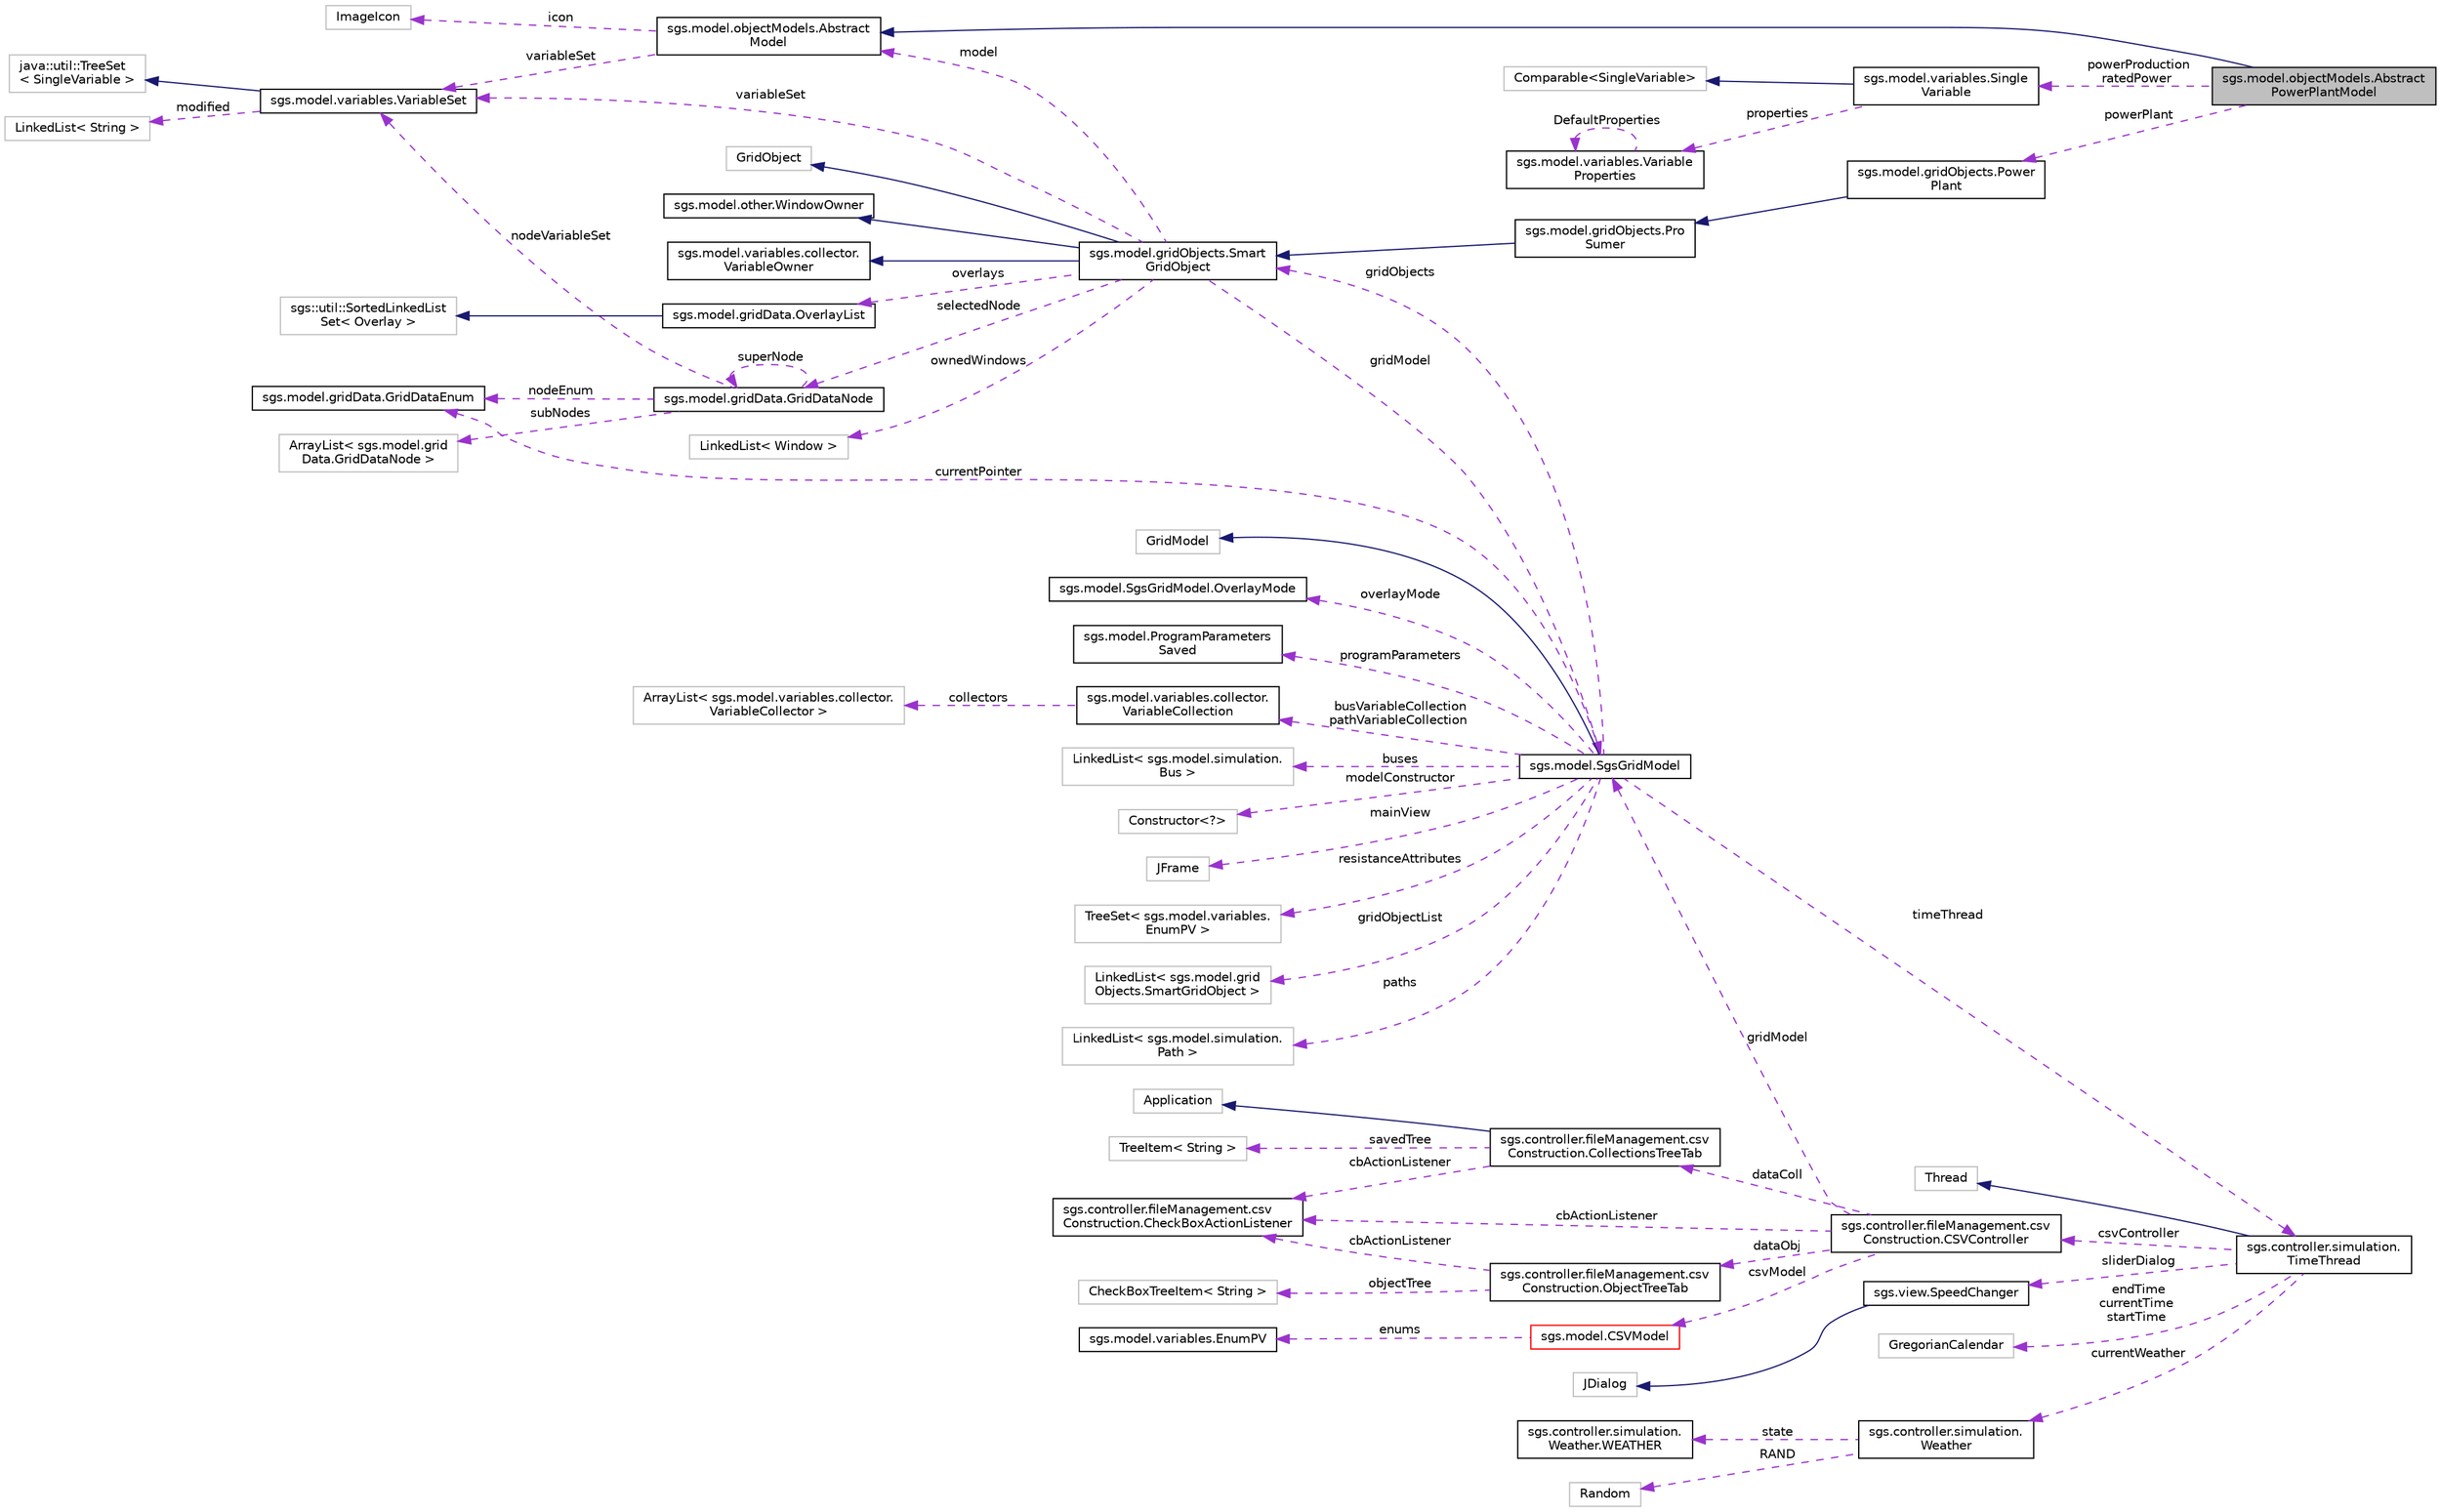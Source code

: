 digraph "sgs.model.objectModels.AbstractPowerPlantModel"
{
  edge [fontname="Helvetica",fontsize="10",labelfontname="Helvetica",labelfontsize="10"];
  node [fontname="Helvetica",fontsize="10",shape=record];
  rankdir="LR";
  Node1 [label="sgs.model.objectModels.Abstract\lPowerPlantModel",height=0.2,width=0.4,color="black", fillcolor="grey75", style="filled" fontcolor="black"];
  Node2 -> Node1 [dir="back",color="midnightblue",fontsize="10",style="solid",fontname="Helvetica"];
  Node2 [label="sgs.model.objectModels.Abstract\lModel",height=0.2,width=0.4,color="black", fillcolor="white", style="filled",URL="$classsgs_1_1model_1_1object_models_1_1_abstract_model.html"];
  Node3 -> Node2 [dir="back",color="darkorchid3",fontsize="10",style="dashed",label=" icon" ,fontname="Helvetica"];
  Node3 [label="ImageIcon",height=0.2,width=0.4,color="grey75", fillcolor="white", style="filled"];
  Node4 -> Node2 [dir="back",color="darkorchid3",fontsize="10",style="dashed",label=" variableSet" ,fontname="Helvetica"];
  Node4 [label="sgs.model.variables.VariableSet",height=0.2,width=0.4,color="black", fillcolor="white", style="filled",URL="$classsgs_1_1model_1_1variables_1_1_variable_set.html"];
  Node5 -> Node4 [dir="back",color="midnightblue",fontsize="10",style="solid",fontname="Helvetica"];
  Node5 [label="java::util::TreeSet\l\< SingleVariable \>",height=0.2,width=0.4,color="grey75", fillcolor="white", style="filled"];
  Node6 -> Node4 [dir="back",color="darkorchid3",fontsize="10",style="dashed",label=" modified" ,fontname="Helvetica"];
  Node6 [label="LinkedList\< String \>",height=0.2,width=0.4,color="grey75", fillcolor="white", style="filled"];
  Node7 -> Node1 [dir="back",color="darkorchid3",fontsize="10",style="dashed",label=" powerProduction\nratedPower" ,fontname="Helvetica"];
  Node7 [label="sgs.model.variables.Single\lVariable",height=0.2,width=0.4,color="black", fillcolor="white", style="filled",URL="$classsgs_1_1model_1_1variables_1_1_single_variable.html"];
  Node8 -> Node7 [dir="back",color="midnightblue",fontsize="10",style="solid",fontname="Helvetica"];
  Node8 [label="Comparable\<SingleVariable\>",height=0.2,width=0.4,color="grey75", fillcolor="white", style="filled"];
  Node9 -> Node7 [dir="back",color="darkorchid3",fontsize="10",style="dashed",label=" properties" ,fontname="Helvetica"];
  Node9 [label="sgs.model.variables.Variable\lProperties",height=0.2,width=0.4,color="black", fillcolor="white", style="filled",URL="$classsgs_1_1model_1_1variables_1_1_variable_properties.html"];
  Node9 -> Node9 [dir="back",color="darkorchid3",fontsize="10",style="dashed",label=" DefaultProperties" ,fontname="Helvetica"];
  Node10 -> Node1 [dir="back",color="darkorchid3",fontsize="10",style="dashed",label=" powerPlant" ,fontname="Helvetica"];
  Node10 [label="sgs.model.gridObjects.Power\lPlant",height=0.2,width=0.4,color="black", fillcolor="white", style="filled",URL="$classsgs_1_1model_1_1grid_objects_1_1_power_plant.html"];
  Node11 -> Node10 [dir="back",color="midnightblue",fontsize="10",style="solid",fontname="Helvetica"];
  Node11 [label="sgs.model.gridObjects.Pro\lSumer",height=0.2,width=0.4,color="black", fillcolor="white", style="filled",URL="$classsgs_1_1model_1_1grid_objects_1_1_pro_sumer.html"];
  Node12 -> Node11 [dir="back",color="midnightblue",fontsize="10",style="solid",fontname="Helvetica"];
  Node12 [label="sgs.model.gridObjects.Smart\lGridObject",height=0.2,width=0.4,color="black", fillcolor="white", style="filled",URL="$classsgs_1_1model_1_1grid_objects_1_1_smart_grid_object.html"];
  Node13 -> Node12 [dir="back",color="midnightblue",fontsize="10",style="solid",fontname="Helvetica"];
  Node13 [label="GridObject",height=0.2,width=0.4,color="grey75", fillcolor="white", style="filled"];
  Node14 -> Node12 [dir="back",color="midnightblue",fontsize="10",style="solid",fontname="Helvetica"];
  Node14 [label="sgs.model.other.WindowOwner",height=0.2,width=0.4,color="black", fillcolor="white", style="filled",URL="$interfacesgs_1_1model_1_1other_1_1_window_owner.html"];
  Node15 -> Node12 [dir="back",color="midnightblue",fontsize="10",style="solid",fontname="Helvetica"];
  Node15 [label="sgs.model.variables.collector.\lVariableOwner",height=0.2,width=0.4,color="black", fillcolor="white", style="filled",URL="$interfacesgs_1_1model_1_1variables_1_1collector_1_1_variable_owner.html"];
  Node16 -> Node12 [dir="back",color="darkorchid3",fontsize="10",style="dashed",label=" overlays" ,fontname="Helvetica"];
  Node16 [label="sgs.model.gridData.OverlayList",height=0.2,width=0.4,color="black", fillcolor="white", style="filled",URL="$classsgs_1_1model_1_1grid_data_1_1_overlay_list.html"];
  Node17 -> Node16 [dir="back",color="midnightblue",fontsize="10",style="solid",fontname="Helvetica"];
  Node17 [label="sgs::util::SortedLinkedList\lSet\< Overlay \>",height=0.2,width=0.4,color="grey75", fillcolor="white", style="filled"];
  Node2 -> Node12 [dir="back",color="darkorchid3",fontsize="10",style="dashed",label=" model" ,fontname="Helvetica"];
  Node18 -> Node12 [dir="back",color="darkorchid3",fontsize="10",style="dashed",label=" selectedNode" ,fontname="Helvetica"];
  Node18 [label="sgs.model.gridData.GridDataNode",height=0.2,width=0.4,color="black", fillcolor="white", style="filled",URL="$classsgs_1_1model_1_1grid_data_1_1_grid_data_node.html"];
  Node19 -> Node18 [dir="back",color="darkorchid3",fontsize="10",style="dashed",label=" nodeEnum" ,fontname="Helvetica"];
  Node19 [label="sgs.model.gridData.GridDataEnum",height=0.2,width=0.4,color="black", fillcolor="white", style="filled",URL="$enumsgs_1_1model_1_1grid_data_1_1_grid_data_enum.html"];
  Node18 -> Node18 [dir="back",color="darkorchid3",fontsize="10",style="dashed",label=" superNode" ,fontname="Helvetica"];
  Node20 -> Node18 [dir="back",color="darkorchid3",fontsize="10",style="dashed",label=" subNodes" ,fontname="Helvetica"];
  Node20 [label="ArrayList\< sgs.model.grid\lData.GridDataNode \>",height=0.2,width=0.4,color="grey75", fillcolor="white", style="filled"];
  Node4 -> Node18 [dir="back",color="darkorchid3",fontsize="10",style="dashed",label=" nodeVariableSet" ,fontname="Helvetica"];
  Node21 -> Node12 [dir="back",color="darkorchid3",fontsize="10",style="dashed",label=" gridModel" ,fontname="Helvetica"];
  Node21 [label="sgs.model.SgsGridModel",height=0.2,width=0.4,color="black", fillcolor="white", style="filled",URL="$classsgs_1_1model_1_1_sgs_grid_model.html"];
  Node22 -> Node21 [dir="back",color="midnightblue",fontsize="10",style="solid",fontname="Helvetica"];
  Node22 [label="GridModel",height=0.2,width=0.4,color="grey75", fillcolor="white", style="filled"];
  Node23 -> Node21 [dir="back",color="darkorchid3",fontsize="10",style="dashed",label=" overlayMode" ,fontname="Helvetica"];
  Node23 [label="sgs.model.SgsGridModel.OverlayMode",height=0.2,width=0.4,color="black", fillcolor="white", style="filled",URL="$enumsgs_1_1model_1_1_sgs_grid_model_1_1_overlay_mode.html"];
  Node24 -> Node21 [dir="back",color="darkorchid3",fontsize="10",style="dashed",label=" programParameters" ,fontname="Helvetica"];
  Node24 [label="sgs.model.ProgramParameters\lSaved",height=0.2,width=0.4,color="black", fillcolor="white", style="filled",URL="$classsgs_1_1model_1_1_program_parameters_saved.html"];
  Node19 -> Node21 [dir="back",color="darkorchid3",fontsize="10",style="dashed",label=" currentPointer" ,fontname="Helvetica"];
  Node12 -> Node21 [dir="back",color="darkorchid3",fontsize="10",style="dashed",label=" gridObjects" ,fontname="Helvetica"];
  Node25 -> Node21 [dir="back",color="darkorchid3",fontsize="10",style="dashed",label=" busVariableCollection\npathVariableCollection" ,fontname="Helvetica"];
  Node25 [label="sgs.model.variables.collector.\lVariableCollection",height=0.2,width=0.4,color="black", fillcolor="white", style="filled",URL="$classsgs_1_1model_1_1variables_1_1collector_1_1_variable_collection.html"];
  Node26 -> Node25 [dir="back",color="darkorchid3",fontsize="10",style="dashed",label=" collectors" ,fontname="Helvetica"];
  Node26 [label="ArrayList\< sgs.model.variables.collector.\lVariableCollector \>",height=0.2,width=0.4,color="grey75", fillcolor="white", style="filled"];
  Node27 -> Node21 [dir="back",color="darkorchid3",fontsize="10",style="dashed",label=" buses" ,fontname="Helvetica"];
  Node27 [label="LinkedList\< sgs.model.simulation.\lBus \>",height=0.2,width=0.4,color="grey75", fillcolor="white", style="filled"];
  Node28 -> Node21 [dir="back",color="darkorchid3",fontsize="10",style="dashed",label=" modelConstructor" ,fontname="Helvetica"];
  Node28 [label="Constructor\<?\>",height=0.2,width=0.4,color="grey75", fillcolor="white", style="filled"];
  Node29 -> Node21 [dir="back",color="darkorchid3",fontsize="10",style="dashed",label=" mainView" ,fontname="Helvetica"];
  Node29 [label="JFrame",height=0.2,width=0.4,color="grey75", fillcolor="white", style="filled"];
  Node30 -> Node21 [dir="back",color="darkorchid3",fontsize="10",style="dashed",label=" resistanceAttributes" ,fontname="Helvetica"];
  Node30 [label="TreeSet\< sgs.model.variables.\lEnumPV \>",height=0.2,width=0.4,color="grey75", fillcolor="white", style="filled"];
  Node31 -> Node21 [dir="back",color="darkorchid3",fontsize="10",style="dashed",label=" timeThread" ,fontname="Helvetica"];
  Node31 [label="sgs.controller.simulation.\lTimeThread",height=0.2,width=0.4,color="black", fillcolor="white", style="filled",URL="$classsgs_1_1controller_1_1simulation_1_1_time_thread.html"];
  Node32 -> Node31 [dir="back",color="midnightblue",fontsize="10",style="solid",fontname="Helvetica"];
  Node32 [label="Thread",height=0.2,width=0.4,color="grey75", fillcolor="white", style="filled"];
  Node33 -> Node31 [dir="back",color="darkorchid3",fontsize="10",style="dashed",label=" csvController" ,fontname="Helvetica"];
  Node33 [label="sgs.controller.fileManagement.csv\lConstruction.CSVController",height=0.2,width=0.4,color="black", fillcolor="white", style="filled",URL="$classsgs_1_1controller_1_1file_management_1_1csv_construction_1_1_c_s_v_controller.html"];
  Node34 -> Node33 [dir="back",color="darkorchid3",fontsize="10",style="dashed",label=" dataColl" ,fontname="Helvetica"];
  Node34 [label="sgs.controller.fileManagement.csv\lConstruction.CollectionsTreeTab",height=0.2,width=0.4,color="black", fillcolor="white", style="filled",URL="$classsgs_1_1controller_1_1file_management_1_1csv_construction_1_1_collections_tree_tab.html"];
  Node35 -> Node34 [dir="back",color="midnightblue",fontsize="10",style="solid",fontname="Helvetica"];
  Node35 [label="Application",height=0.2,width=0.4,color="grey75", fillcolor="white", style="filled"];
  Node36 -> Node34 [dir="back",color="darkorchid3",fontsize="10",style="dashed",label=" savedTree" ,fontname="Helvetica"];
  Node36 [label="TreeItem\< String \>",height=0.2,width=0.4,color="grey75", fillcolor="white", style="filled"];
  Node37 -> Node34 [dir="back",color="darkorchid3",fontsize="10",style="dashed",label=" cbActionListener" ,fontname="Helvetica"];
  Node37 [label="sgs.controller.fileManagement.csv\lConstruction.CheckBoxActionListener",height=0.2,width=0.4,color="black", fillcolor="white", style="filled",URL="$classsgs_1_1controller_1_1file_management_1_1csv_construction_1_1_check_box_action_listener.html"];
  Node21 -> Node33 [dir="back",color="darkorchid3",fontsize="10",style="dashed",label=" gridModel" ,fontname="Helvetica"];
  Node38 -> Node33 [dir="back",color="darkorchid3",fontsize="10",style="dashed",label=" dataObj" ,fontname="Helvetica"];
  Node38 [label="sgs.controller.fileManagement.csv\lConstruction.ObjectTreeTab",height=0.2,width=0.4,color="black", fillcolor="white", style="filled",URL="$classsgs_1_1controller_1_1file_management_1_1csv_construction_1_1_object_tree_tab.html"];
  Node39 -> Node38 [dir="back",color="darkorchid3",fontsize="10",style="dashed",label=" objectTree" ,fontname="Helvetica"];
  Node39 [label="CheckBoxTreeItem\< String \>",height=0.2,width=0.4,color="grey75", fillcolor="white", style="filled"];
  Node37 -> Node38 [dir="back",color="darkorchid3",fontsize="10",style="dashed",label=" cbActionListener" ,fontname="Helvetica"];
  Node40 -> Node33 [dir="back",color="darkorchid3",fontsize="10",style="dashed",label=" csvModel" ,fontname="Helvetica"];
  Node40 [label="sgs.model.CSVModel",height=0.2,width=0.4,color="red", fillcolor="white", style="filled",URL="$classsgs_1_1model_1_1_c_s_v_model.html"];
  Node41 -> Node40 [dir="back",color="darkorchid3",fontsize="10",style="dashed",label=" enums" ,fontname="Helvetica"];
  Node41 [label="sgs.model.variables.EnumPV",height=0.2,width=0.4,color="black", fillcolor="white", style="filled",URL="$enumsgs_1_1model_1_1variables_1_1_enum_p_v.html"];
  Node37 -> Node33 [dir="back",color="darkorchid3",fontsize="10",style="dashed",label=" cbActionListener" ,fontname="Helvetica"];
  Node42 -> Node31 [dir="back",color="darkorchid3",fontsize="10",style="dashed",label=" sliderDialog" ,fontname="Helvetica"];
  Node42 [label="sgs.view.SpeedChanger",height=0.2,width=0.4,color="black", fillcolor="white", style="filled",URL="$classsgs_1_1view_1_1_speed_changer.html"];
  Node43 -> Node42 [dir="back",color="midnightblue",fontsize="10",style="solid",fontname="Helvetica"];
  Node43 [label="JDialog",height=0.2,width=0.4,color="grey75", fillcolor="white", style="filled"];
  Node44 -> Node31 [dir="back",color="darkorchid3",fontsize="10",style="dashed",label=" endTime\ncurrentTime\nstartTime" ,fontname="Helvetica"];
  Node44 [label="GregorianCalendar",height=0.2,width=0.4,color="grey75", fillcolor="white", style="filled"];
  Node45 -> Node31 [dir="back",color="darkorchid3",fontsize="10",style="dashed",label=" currentWeather" ,fontname="Helvetica"];
  Node45 [label="sgs.controller.simulation.\lWeather",height=0.2,width=0.4,color="black", fillcolor="white", style="filled",URL="$classsgs_1_1controller_1_1simulation_1_1_weather.html"];
  Node46 -> Node45 [dir="back",color="darkorchid3",fontsize="10",style="dashed",label=" state" ,fontname="Helvetica"];
  Node46 [label="sgs.controller.simulation.\lWeather.WEATHER",height=0.2,width=0.4,color="black", fillcolor="white", style="filled",URL="$enumsgs_1_1controller_1_1simulation_1_1_weather_1_1_w_e_a_t_h_e_r.html"];
  Node47 -> Node45 [dir="back",color="darkorchid3",fontsize="10",style="dashed",label=" RAND" ,fontname="Helvetica"];
  Node47 [label="Random",height=0.2,width=0.4,color="grey75", fillcolor="white", style="filled"];
  Node48 -> Node21 [dir="back",color="darkorchid3",fontsize="10",style="dashed",label=" gridObjectList" ,fontname="Helvetica"];
  Node48 [label="LinkedList\< sgs.model.grid\lObjects.SmartGridObject \>",height=0.2,width=0.4,color="grey75", fillcolor="white", style="filled"];
  Node49 -> Node21 [dir="back",color="darkorchid3",fontsize="10",style="dashed",label=" paths" ,fontname="Helvetica"];
  Node49 [label="LinkedList\< sgs.model.simulation.\lPath \>",height=0.2,width=0.4,color="grey75", fillcolor="white", style="filled"];
  Node50 -> Node12 [dir="back",color="darkorchid3",fontsize="10",style="dashed",label=" ownedWindows" ,fontname="Helvetica"];
  Node50 [label="LinkedList\< Window \>",height=0.2,width=0.4,color="grey75", fillcolor="white", style="filled"];
  Node4 -> Node12 [dir="back",color="darkorchid3",fontsize="10",style="dashed",label=" variableSet" ,fontname="Helvetica"];
}
